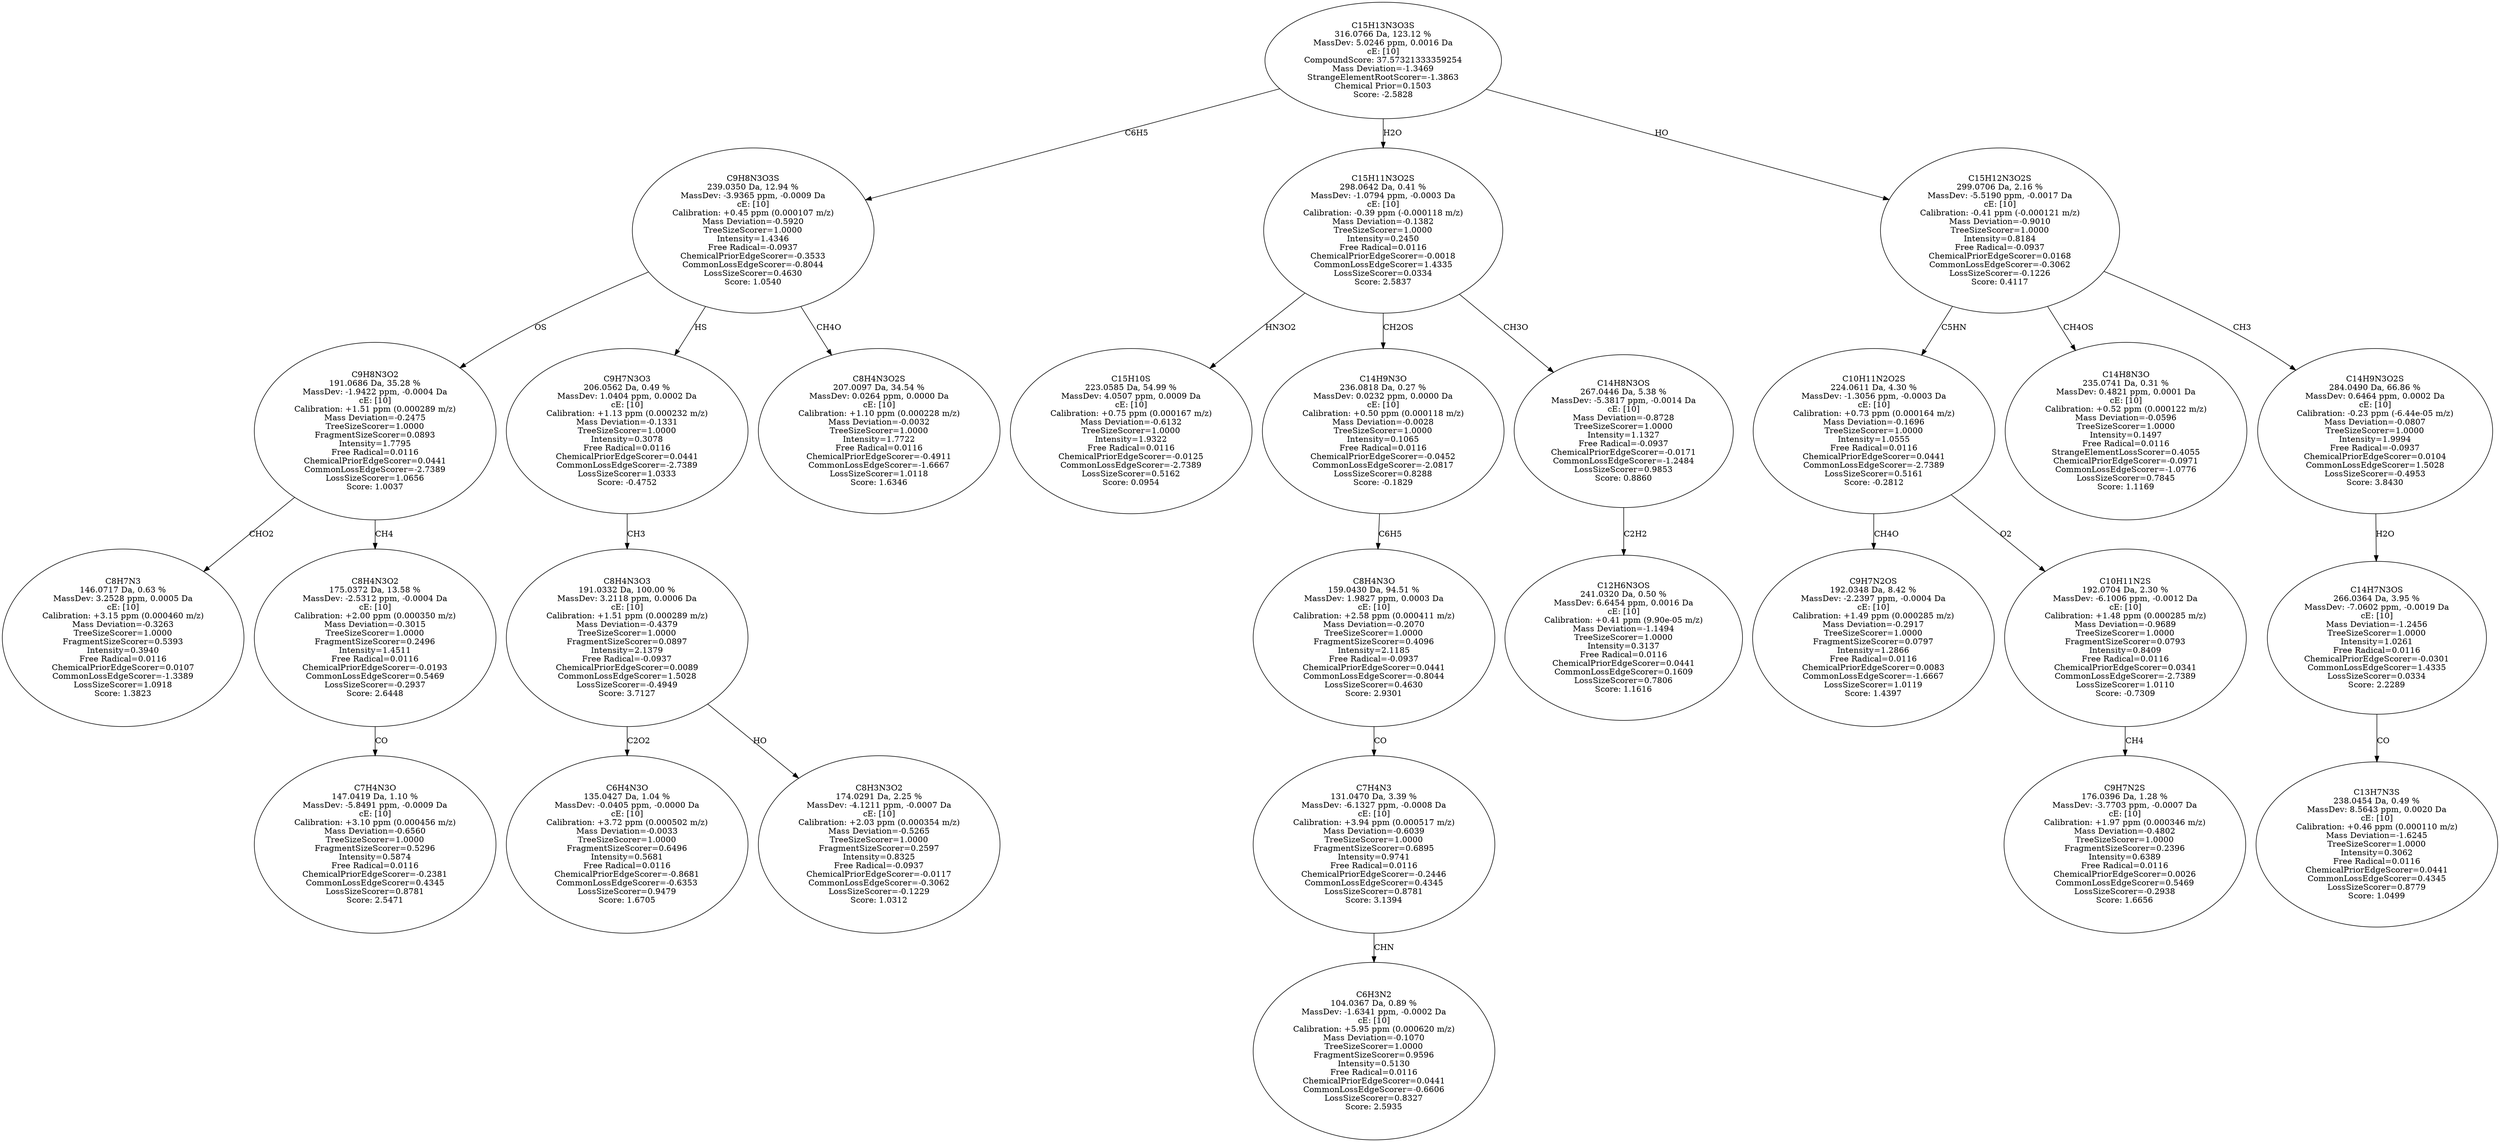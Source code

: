 strict digraph {
v1 [label="C8H7N3\n146.0717 Da, 0.63 %\nMassDev: 3.2528 ppm, 0.0005 Da\ncE: [10]\nCalibration: +3.15 ppm (0.000460 m/z)\nMass Deviation=-0.3263\nTreeSizeScorer=1.0000\nFragmentSizeScorer=0.5393\nIntensity=0.3940\nFree Radical=0.0116\nChemicalPriorEdgeScorer=0.0107\nCommonLossEdgeScorer=-1.3389\nLossSizeScorer=1.0918\nScore: 1.3823"];
v2 [label="C7H4N3O\n147.0419 Da, 1.10 %\nMassDev: -5.8491 ppm, -0.0009 Da\ncE: [10]\nCalibration: +3.10 ppm (0.000456 m/z)\nMass Deviation=-0.6560\nTreeSizeScorer=1.0000\nFragmentSizeScorer=0.5296\nIntensity=0.5874\nFree Radical=0.0116\nChemicalPriorEdgeScorer=-0.2381\nCommonLossEdgeScorer=0.4345\nLossSizeScorer=0.8781\nScore: 2.5471"];
v3 [label="C8H4N3O2\n175.0372 Da, 13.58 %\nMassDev: -2.5312 ppm, -0.0004 Da\ncE: [10]\nCalibration: +2.00 ppm (0.000350 m/z)\nMass Deviation=-0.3015\nTreeSizeScorer=1.0000\nFragmentSizeScorer=0.2496\nIntensity=1.4511\nFree Radical=0.0116\nChemicalPriorEdgeScorer=-0.0193\nCommonLossEdgeScorer=0.5469\nLossSizeScorer=-0.2937\nScore: 2.6448"];
v4 [label="C9H8N3O2\n191.0686 Da, 35.28 %\nMassDev: -1.9422 ppm, -0.0004 Da\ncE: [10]\nCalibration: +1.51 ppm (0.000289 m/z)\nMass Deviation=-0.2475\nTreeSizeScorer=1.0000\nFragmentSizeScorer=0.0893\nIntensity=1.7795\nFree Radical=0.0116\nChemicalPriorEdgeScorer=0.0441\nCommonLossEdgeScorer=-2.7389\nLossSizeScorer=1.0656\nScore: 1.0037"];
v5 [label="C6H4N3O\n135.0427 Da, 1.04 %\nMassDev: -0.0405 ppm, -0.0000 Da\ncE: [10]\nCalibration: +3.72 ppm (0.000502 m/z)\nMass Deviation=-0.0033\nTreeSizeScorer=1.0000\nFragmentSizeScorer=0.6496\nIntensity=0.5681\nFree Radical=0.0116\nChemicalPriorEdgeScorer=-0.8681\nCommonLossEdgeScorer=-0.6353\nLossSizeScorer=0.9479\nScore: 1.6705"];
v6 [label="C8H3N3O2\n174.0291 Da, 2.25 %\nMassDev: -4.1211 ppm, -0.0007 Da\ncE: [10]\nCalibration: +2.03 ppm (0.000354 m/z)\nMass Deviation=-0.5265\nTreeSizeScorer=1.0000\nFragmentSizeScorer=0.2597\nIntensity=0.8325\nFree Radical=-0.0937\nChemicalPriorEdgeScorer=-0.0117\nCommonLossEdgeScorer=-0.3062\nLossSizeScorer=-0.1229\nScore: 1.0312"];
v7 [label="C8H4N3O3\n191.0332 Da, 100.00 %\nMassDev: 3.2118 ppm, 0.0006 Da\ncE: [10]\nCalibration: +1.51 ppm (0.000289 m/z)\nMass Deviation=-0.4379\nTreeSizeScorer=1.0000\nFragmentSizeScorer=0.0897\nIntensity=2.1379\nFree Radical=-0.0937\nChemicalPriorEdgeScorer=0.0089\nCommonLossEdgeScorer=1.5028\nLossSizeScorer=-0.4949\nScore: 3.7127"];
v8 [label="C9H7N3O3\n206.0562 Da, 0.49 %\nMassDev: 1.0404 ppm, 0.0002 Da\ncE: [10]\nCalibration: +1.13 ppm (0.000232 m/z)\nMass Deviation=-0.1331\nTreeSizeScorer=1.0000\nIntensity=0.3078\nFree Radical=0.0116\nChemicalPriorEdgeScorer=0.0441\nCommonLossEdgeScorer=-2.7389\nLossSizeScorer=1.0333\nScore: -0.4752"];
v9 [label="C8H4N3O2S\n207.0097 Da, 34.54 %\nMassDev: 0.0264 ppm, 0.0000 Da\ncE: [10]\nCalibration: +1.10 ppm (0.000228 m/z)\nMass Deviation=-0.0032\nTreeSizeScorer=1.0000\nIntensity=1.7722\nFree Radical=0.0116\nChemicalPriorEdgeScorer=-0.4911\nCommonLossEdgeScorer=-1.6667\nLossSizeScorer=1.0118\nScore: 1.6346"];
v10 [label="C9H8N3O3S\n239.0350 Da, 12.94 %\nMassDev: -3.9365 ppm, -0.0009 Da\ncE: [10]\nCalibration: +0.45 ppm (0.000107 m/z)\nMass Deviation=-0.5920\nTreeSizeScorer=1.0000\nIntensity=1.4346\nFree Radical=-0.0937\nChemicalPriorEdgeScorer=-0.3533\nCommonLossEdgeScorer=-0.8044\nLossSizeScorer=0.4630\nScore: 1.0540"];
v11 [label="C15H10S\n223.0585 Da, 54.99 %\nMassDev: 4.0507 ppm, 0.0009 Da\ncE: [10]\nCalibration: +0.75 ppm (0.000167 m/z)\nMass Deviation=-0.6132\nTreeSizeScorer=1.0000\nIntensity=1.9322\nFree Radical=0.0116\nChemicalPriorEdgeScorer=-0.0125\nCommonLossEdgeScorer=-2.7389\nLossSizeScorer=0.5162\nScore: 0.0954"];
v12 [label="C6H3N2\n104.0367 Da, 0.89 %\nMassDev: -1.6341 ppm, -0.0002 Da\ncE: [10]\nCalibration: +5.95 ppm (0.000620 m/z)\nMass Deviation=-0.1070\nTreeSizeScorer=1.0000\nFragmentSizeScorer=0.9596\nIntensity=0.5130\nFree Radical=0.0116\nChemicalPriorEdgeScorer=0.0441\nCommonLossEdgeScorer=-0.6606\nLossSizeScorer=0.8327\nScore: 2.5935"];
v13 [label="C7H4N3\n131.0470 Da, 3.39 %\nMassDev: -6.1327 ppm, -0.0008 Da\ncE: [10]\nCalibration: +3.94 ppm (0.000517 m/z)\nMass Deviation=-0.6039\nTreeSizeScorer=1.0000\nFragmentSizeScorer=0.6895\nIntensity=0.9741\nFree Radical=0.0116\nChemicalPriorEdgeScorer=-0.2446\nCommonLossEdgeScorer=0.4345\nLossSizeScorer=0.8781\nScore: 3.1394"];
v14 [label="C8H4N3O\n159.0430 Da, 94.51 %\nMassDev: 1.9827 ppm, 0.0003 Da\ncE: [10]\nCalibration: +2.58 ppm (0.000411 m/z)\nMass Deviation=-0.2070\nTreeSizeScorer=1.0000\nFragmentSizeScorer=0.4096\nIntensity=2.1185\nFree Radical=-0.0937\nChemicalPriorEdgeScorer=0.0441\nCommonLossEdgeScorer=-0.8044\nLossSizeScorer=0.4630\nScore: 2.9301"];
v15 [label="C14H9N3O\n236.0818 Da, 0.27 %\nMassDev: 0.0232 ppm, 0.0000 Da\ncE: [10]\nCalibration: +0.50 ppm (0.000118 m/z)\nMass Deviation=-0.0028\nTreeSizeScorer=1.0000\nIntensity=0.1065\nFree Radical=0.0116\nChemicalPriorEdgeScorer=-0.0452\nCommonLossEdgeScorer=-2.0817\nLossSizeScorer=0.8288\nScore: -0.1829"];
v16 [label="C12H6N3OS\n241.0320 Da, 0.50 %\nMassDev: 6.6454 ppm, 0.0016 Da\ncE: [10]\nCalibration: +0.41 ppm (9.90e-05 m/z)\nMass Deviation=-1.1494\nTreeSizeScorer=1.0000\nIntensity=0.3137\nFree Radical=0.0116\nChemicalPriorEdgeScorer=0.0441\nCommonLossEdgeScorer=0.1609\nLossSizeScorer=0.7806\nScore: 1.1616"];
v17 [label="C14H8N3OS\n267.0446 Da, 5.38 %\nMassDev: -5.3817 ppm, -0.0014 Da\ncE: [10]\nMass Deviation=-0.8728\nTreeSizeScorer=1.0000\nIntensity=1.1327\nFree Radical=-0.0937\nChemicalPriorEdgeScorer=-0.0171\nCommonLossEdgeScorer=-1.2484\nLossSizeScorer=0.9853\nScore: 0.8860"];
v18 [label="C15H11N3O2S\n298.0642 Da, 0.41 %\nMassDev: -1.0794 ppm, -0.0003 Da\ncE: [10]\nCalibration: -0.39 ppm (-0.000118 m/z)\nMass Deviation=-0.1382\nTreeSizeScorer=1.0000\nIntensity=0.2450\nFree Radical=0.0116\nChemicalPriorEdgeScorer=-0.0018\nCommonLossEdgeScorer=1.4335\nLossSizeScorer=0.0334\nScore: 2.5837"];
v19 [label="C9H7N2OS\n192.0348 Da, 8.42 %\nMassDev: -2.2397 ppm, -0.0004 Da\ncE: [10]\nCalibration: +1.49 ppm (0.000285 m/z)\nMass Deviation=-0.2917\nTreeSizeScorer=1.0000\nFragmentSizeScorer=0.0797\nIntensity=1.2866\nFree Radical=0.0116\nChemicalPriorEdgeScorer=0.0083\nCommonLossEdgeScorer=-1.6667\nLossSizeScorer=1.0119\nScore: 1.4397"];
v20 [label="C9H7N2S\n176.0396 Da, 1.28 %\nMassDev: -3.7703 ppm, -0.0007 Da\ncE: [10]\nCalibration: +1.97 ppm (0.000346 m/z)\nMass Deviation=-0.4802\nTreeSizeScorer=1.0000\nFragmentSizeScorer=0.2396\nIntensity=0.6389\nFree Radical=0.0116\nChemicalPriorEdgeScorer=0.0026\nCommonLossEdgeScorer=0.5469\nLossSizeScorer=-0.2938\nScore: 1.6656"];
v21 [label="C10H11N2S\n192.0704 Da, 2.30 %\nMassDev: -6.1006 ppm, -0.0012 Da\ncE: [10]\nCalibration: +1.48 ppm (0.000285 m/z)\nMass Deviation=-0.9689\nTreeSizeScorer=1.0000\nFragmentSizeScorer=0.0793\nIntensity=0.8409\nFree Radical=0.0116\nChemicalPriorEdgeScorer=0.0341\nCommonLossEdgeScorer=-2.7389\nLossSizeScorer=1.0110\nScore: -0.7309"];
v22 [label="C10H11N2O2S\n224.0611 Da, 4.30 %\nMassDev: -1.3056 ppm, -0.0003 Da\ncE: [10]\nCalibration: +0.73 ppm (0.000164 m/z)\nMass Deviation=-0.1696\nTreeSizeScorer=1.0000\nIntensity=1.0555\nFree Radical=0.0116\nChemicalPriorEdgeScorer=0.0441\nCommonLossEdgeScorer=-2.7389\nLossSizeScorer=0.5161\nScore: -0.2812"];
v23 [label="C14H8N3O\n235.0741 Da, 0.31 %\nMassDev: 0.4821 ppm, 0.0001 Da\ncE: [10]\nCalibration: +0.52 ppm (0.000122 m/z)\nMass Deviation=-0.0596\nTreeSizeScorer=1.0000\nIntensity=0.1497\nFree Radical=0.0116\nStrangeElementLossScorer=0.4055\nChemicalPriorEdgeScorer=-0.0971\nCommonLossEdgeScorer=-1.0776\nLossSizeScorer=0.7845\nScore: 1.1169"];
v24 [label="C13H7N3S\n238.0454 Da, 0.49 %\nMassDev: 8.5643 ppm, 0.0020 Da\ncE: [10]\nCalibration: +0.46 ppm (0.000110 m/z)\nMass Deviation=-1.6245\nTreeSizeScorer=1.0000\nIntensity=0.3062\nFree Radical=0.0116\nChemicalPriorEdgeScorer=0.0441\nCommonLossEdgeScorer=0.4345\nLossSizeScorer=0.8779\nScore: 1.0499"];
v25 [label="C14H7N3OS\n266.0364 Da, 3.95 %\nMassDev: -7.0602 ppm, -0.0019 Da\ncE: [10]\nMass Deviation=-1.2456\nTreeSizeScorer=1.0000\nIntensity=1.0261\nFree Radical=0.0116\nChemicalPriorEdgeScorer=-0.0301\nCommonLossEdgeScorer=1.4335\nLossSizeScorer=0.0334\nScore: 2.2289"];
v26 [label="C14H9N3O2S\n284.0490 Da, 66.86 %\nMassDev: 0.6464 ppm, 0.0002 Da\ncE: [10]\nCalibration: -0.23 ppm (-6.44e-05 m/z)\nMass Deviation=-0.0807\nTreeSizeScorer=1.0000\nIntensity=1.9994\nFree Radical=-0.0937\nChemicalPriorEdgeScorer=0.0104\nCommonLossEdgeScorer=1.5028\nLossSizeScorer=-0.4953\nScore: 3.8430"];
v27 [label="C15H12N3O2S\n299.0706 Da, 2.16 %\nMassDev: -5.5190 ppm, -0.0017 Da\ncE: [10]\nCalibration: -0.41 ppm (-0.000121 m/z)\nMass Deviation=-0.9010\nTreeSizeScorer=1.0000\nIntensity=0.8184\nFree Radical=-0.0937\nChemicalPriorEdgeScorer=0.0168\nCommonLossEdgeScorer=-0.3062\nLossSizeScorer=-0.1226\nScore: 0.4117"];
v28 [label="C15H13N3O3S\n316.0766 Da, 123.12 %\nMassDev: 5.0246 ppm, 0.0016 Da\ncE: [10]\nCompoundScore: 37.57321333359254\nMass Deviation=-1.3469\nStrangeElementRootScorer=-1.3863\nChemical Prior=0.1503\nScore: -2.5828"];
v4 -> v1 [label="CHO2"];
v3 -> v2 [label="CO"];
v4 -> v3 [label="CH4"];
v10 -> v4 [label="OS"];
v7 -> v5 [label="C2O2"];
v7 -> v6 [label="HO"];
v8 -> v7 [label="CH3"];
v10 -> v8 [label="HS"];
v10 -> v9 [label="CH4O"];
v28 -> v10 [label="C6H5"];
v18 -> v11 [label="HN3O2"];
v13 -> v12 [label="CHN"];
v14 -> v13 [label="CO"];
v15 -> v14 [label="C6H5"];
v18 -> v15 [label="CH2OS"];
v17 -> v16 [label="C2H2"];
v18 -> v17 [label="CH3O"];
v28 -> v18 [label="H2O"];
v22 -> v19 [label="CH4O"];
v21 -> v20 [label="CH4"];
v22 -> v21 [label="O2"];
v27 -> v22 [label="C5HN"];
v27 -> v23 [label="CH4OS"];
v25 -> v24 [label="CO"];
v26 -> v25 [label="H2O"];
v27 -> v26 [label="CH3"];
v28 -> v27 [label="HO"];
}